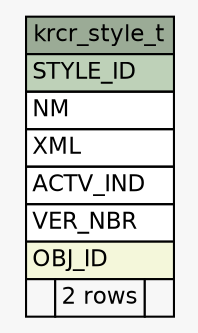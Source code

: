 // dot 2.28.0 on Mac OS X 10.7.2
// SchemaSpy rev 590
digraph "krcr_style_t" {
  graph [
    rankdir="RL"
    bgcolor="#f7f7f7"
    nodesep="0.18"
    ranksep="0.46"
    fontname="Helvetica"
    fontsize="11"
  ];
  node [
    fontname="Helvetica"
    fontsize="11"
    shape="plaintext"
  ];
  edge [
    arrowsize="0.8"
  ];
  "krcr_style_t" [
    label=<
    <TABLE BORDER="0" CELLBORDER="1" CELLSPACING="0" BGCOLOR="#ffffff">
      <TR><TD COLSPAN="3" BGCOLOR="#9bab96" ALIGN="CENTER">krcr_style_t</TD></TR>
      <TR><TD PORT="STYLE_ID" COLSPAN="3" BGCOLOR="#bed1b8" ALIGN="LEFT">STYLE_ID</TD></TR>
      <TR><TD PORT="NM" COLSPAN="3" ALIGN="LEFT">NM</TD></TR>
      <TR><TD PORT="XML" COLSPAN="3" ALIGN="LEFT">XML</TD></TR>
      <TR><TD PORT="ACTV_IND" COLSPAN="3" ALIGN="LEFT">ACTV_IND</TD></TR>
      <TR><TD PORT="VER_NBR" COLSPAN="3" ALIGN="LEFT">VER_NBR</TD></TR>
      <TR><TD PORT="OBJ_ID" COLSPAN="3" BGCOLOR="#f4f7da" ALIGN="LEFT">OBJ_ID</TD></TR>
      <TR><TD ALIGN="LEFT" BGCOLOR="#f7f7f7">  </TD><TD ALIGN="RIGHT" BGCOLOR="#f7f7f7">2 rows</TD><TD ALIGN="RIGHT" BGCOLOR="#f7f7f7">  </TD></TR>
    </TABLE>>
    URL="tables/krcr_style_t.html"
    tooltip="krcr_style_t"
  ];
}
